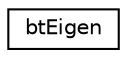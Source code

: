 digraph "Graphical Class Hierarchy"
{
  edge [fontname="Helvetica",fontsize="10",labelfontname="Helvetica",labelfontsize="10"];
  node [fontname="Helvetica",fontsize="10",shape=record];
  rankdir="LR";
  Node1 [label="btEigen",height=0.2,width=0.4,color="black", fillcolor="white", style="filled",URL="$structbt_eigen.html"];
}
